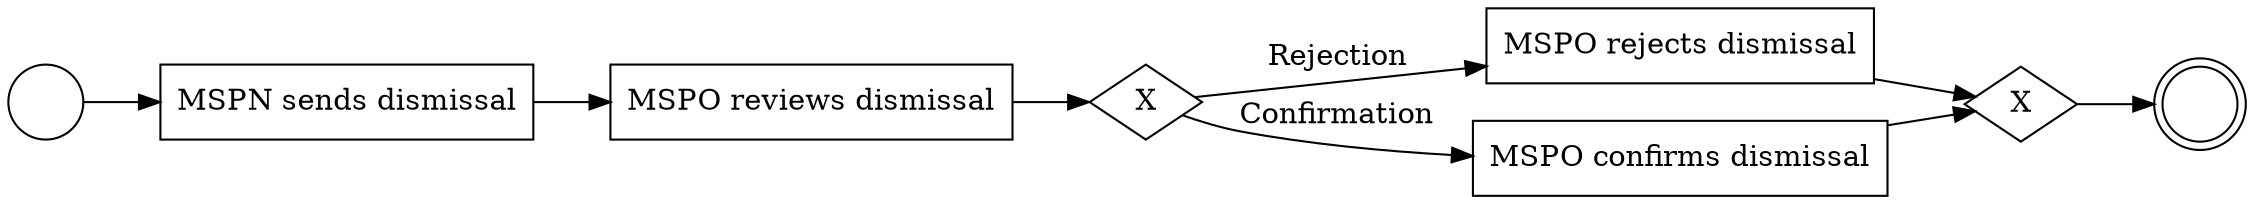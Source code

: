 digraph {
rankdir=LR;
"start_1"[shape=circle label=""];
"end_1"[shape=doublecircle label=""];
"seg_1"[shape=diamond label="X"];
"meg_1"[shape=diamond label="X"];
"MSPN sends dismissal"[shape=rectangle];
"MSPO reviews dismissal"[shape=rectangle];
"MSPO rejects dismissal"[shape=rectangle];
"MSPO confirms dismissal"[shape=rectangle];

"start_1" -> "MSPN sends dismissal";
"MSPN sends dismissal" -> "MSPO reviews dismissal";
"MSPO reviews dismissal" -> "seg_1";
"seg_1" -> "MSPO rejects dismissal"[label="Rejection"];
"seg_1" -> "MSPO confirms dismissal"[label="Confirmation"];
"MSPO rejects dismissal" -> "meg_1";
"MSPO confirms dismissal" -> "meg_1";
"meg_1" ->"end_1";
}
